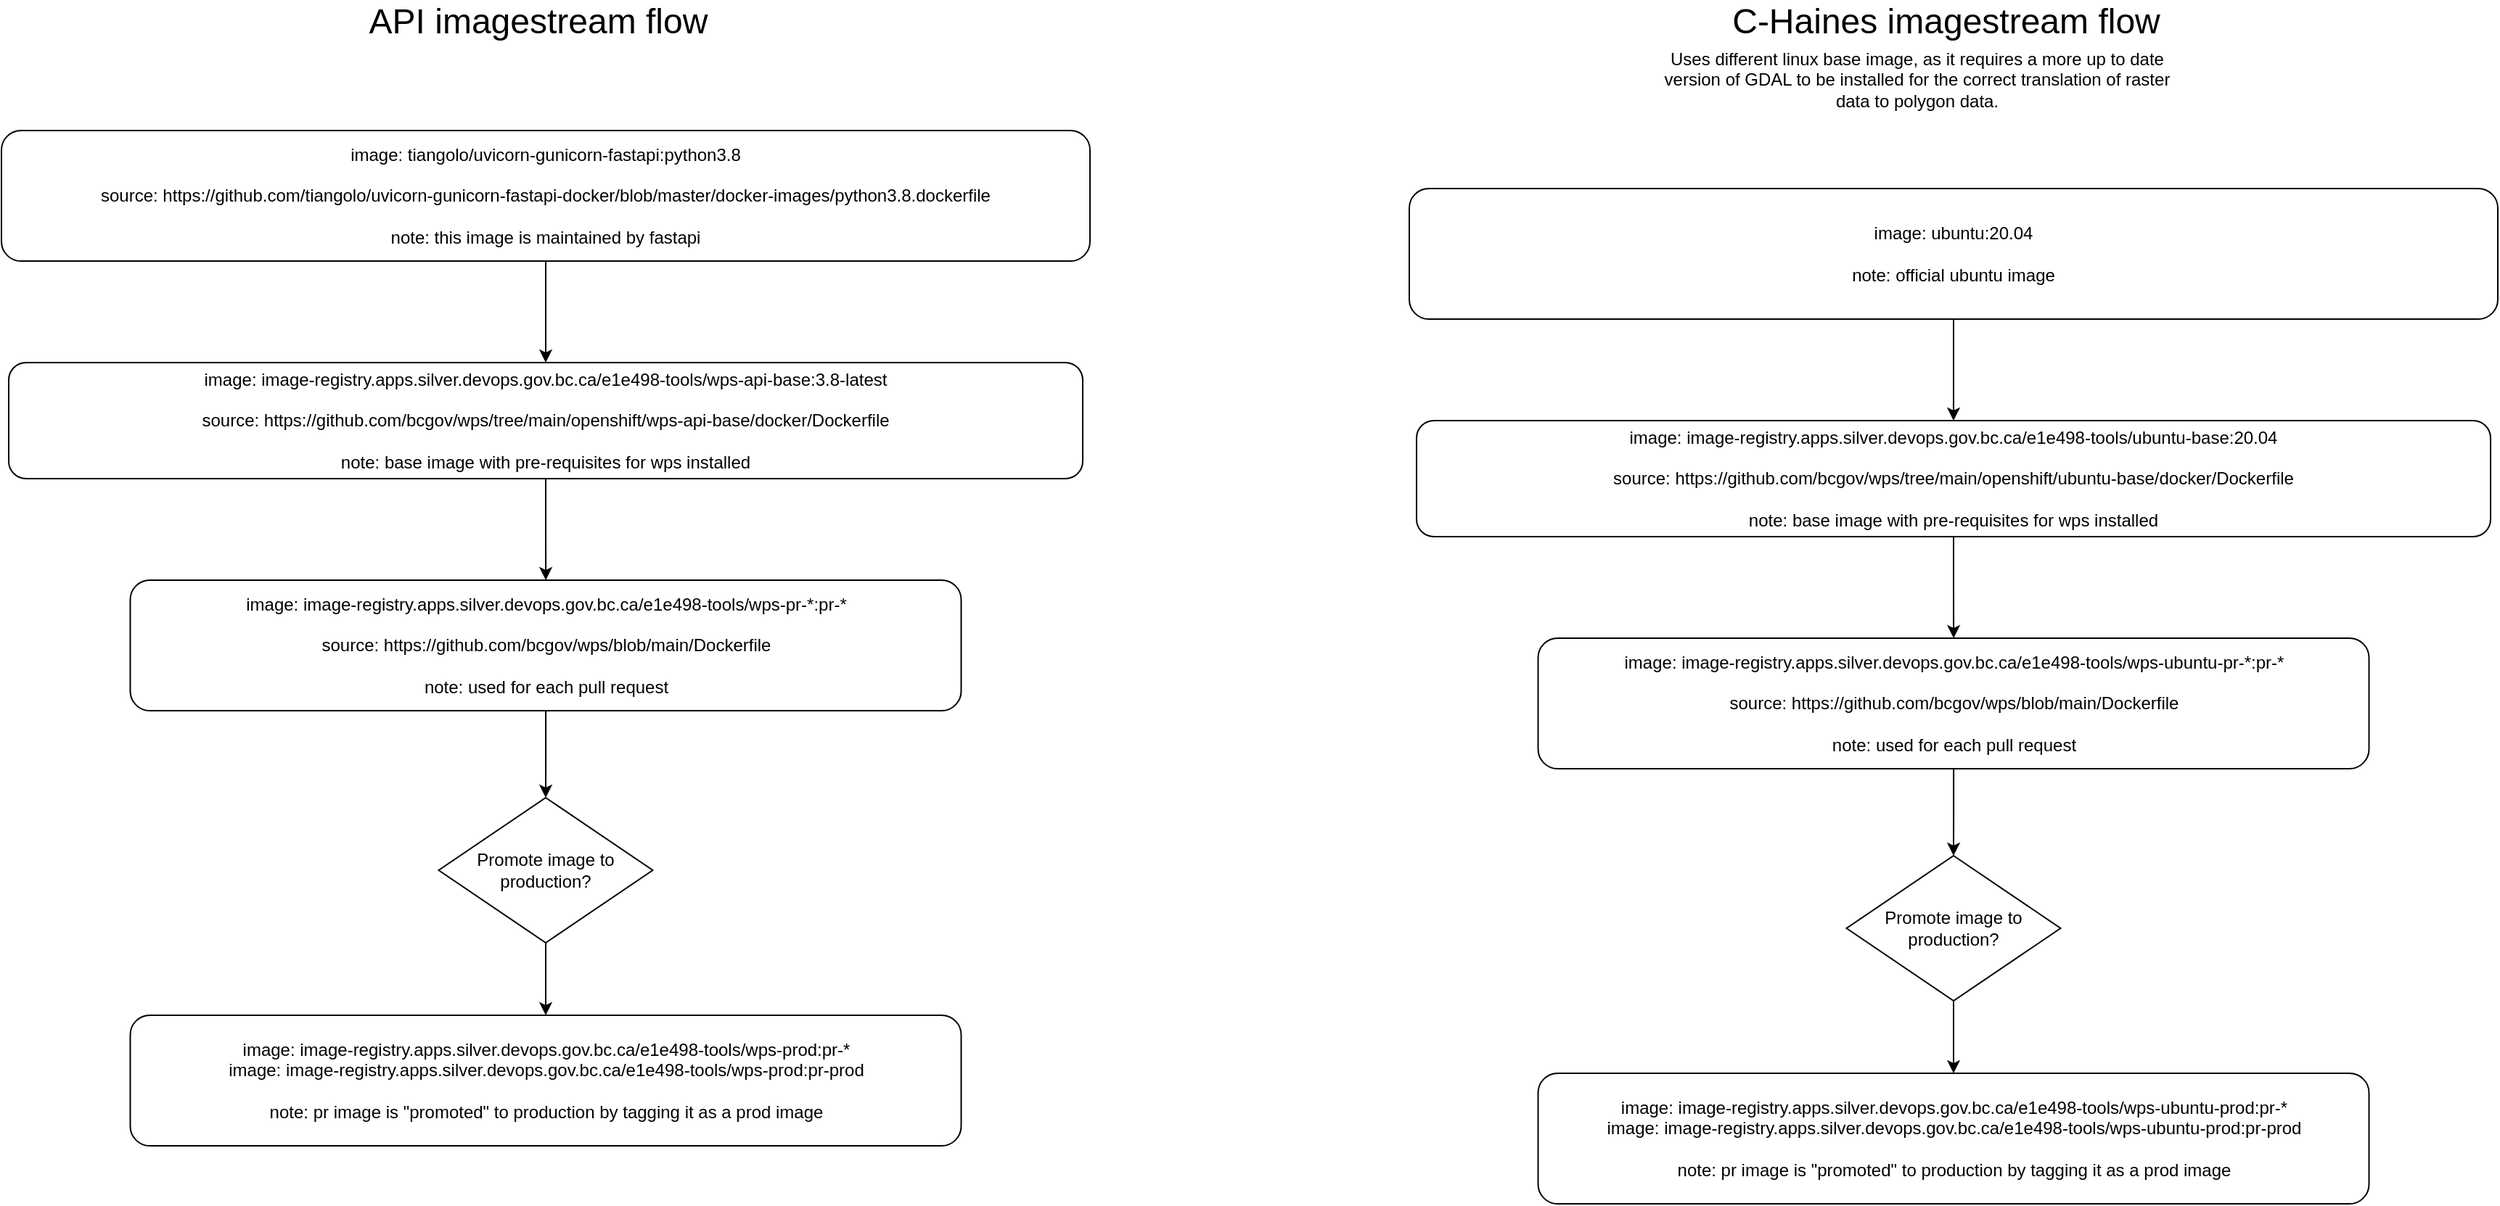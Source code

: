<mxfile version="14.8.0" type="google"><diagram id="C5RBs43oDa-KdzZeNtuy" name="Page-1"><mxGraphModel dx="1763" dy="1121" grid="1" gridSize="10" guides="1" tooltips="1" connect="1" arrows="1" fold="1" page="1" pageScale="1" pageWidth="827" pageHeight="1169" math="0" shadow="0"><root><mxCell id="WIyWlLk6GJQsqaUBKTNV-0"/><mxCell id="WIyWlLk6GJQsqaUBKTNV-1" parent="WIyWlLk6GJQsqaUBKTNV-0"/><mxCell id="Fc03hIAqeVTybap7HsRx-3" style="edgeStyle=orthogonalEdgeStyle;rounded=0;orthogonalLoop=1;jettySize=auto;html=1;entryX=0.5;entryY=0;entryDx=0;entryDy=0;" edge="1" parent="WIyWlLk6GJQsqaUBKTNV-1" source="WIyWlLk6GJQsqaUBKTNV-3" target="Fc03hIAqeVTybap7HsRx-0"><mxGeometry relative="1" as="geometry"/></mxCell><mxCell id="WIyWlLk6GJQsqaUBKTNV-3" value="image: tiangolo/uvicorn-gunicorn-fastapi:python3.8&lt;br&gt;&lt;br&gt;source:&amp;nbsp;https://github.com/tiangolo/uvicorn-gunicorn-fastapi-docker/blob/master/docker-images/python3.8.dockerfile&lt;br&gt;&lt;br&gt;note: this image is maintained by fastapi" style="rounded=1;whiteSpace=wrap;html=1;fontSize=12;glass=0;strokeWidth=1;shadow=0;" parent="WIyWlLk6GJQsqaUBKTNV-1" vertex="1"><mxGeometry x="-750" y="130" width="750" height="90" as="geometry"/></mxCell><mxCell id="Fc03hIAqeVTybap7HsRx-2" style="edgeStyle=orthogonalEdgeStyle;rounded=0;orthogonalLoop=1;jettySize=auto;html=1;" edge="1" parent="WIyWlLk6GJQsqaUBKTNV-1" source="Fc03hIAqeVTybap7HsRx-0" target="Fc03hIAqeVTybap7HsRx-1"><mxGeometry relative="1" as="geometry"/></mxCell><mxCell id="Fc03hIAqeVTybap7HsRx-0" value="image: image-registry.apps.silver.devops.gov.bc.ca/e1e498-tools/wps-api-base:3.8-latest&lt;br&gt;&lt;br&gt;source: https://github.com/bcgov/wps/tree/main/openshift/wps-api-base/docker/Dockerfile&lt;br&gt;&lt;br&gt;note: base image with pre-requisites for wps installed" style="rounded=1;whiteSpace=wrap;html=1;fontSize=12;glass=0;strokeWidth=1;shadow=0;" vertex="1" parent="WIyWlLk6GJQsqaUBKTNV-1"><mxGeometry x="-745" y="290" width="740" height="80" as="geometry"/></mxCell><mxCell id="Fc03hIAqeVTybap7HsRx-6" style="edgeStyle=orthogonalEdgeStyle;rounded=0;orthogonalLoop=1;jettySize=auto;html=1;entryX=0.5;entryY=0;entryDx=0;entryDy=0;" edge="1" parent="WIyWlLk6GJQsqaUBKTNV-1" source="Fc03hIAqeVTybap7HsRx-1" target="Fc03hIAqeVTybap7HsRx-5"><mxGeometry relative="1" as="geometry"/></mxCell><mxCell id="Fc03hIAqeVTybap7HsRx-1" value="image:&amp;nbsp;image-registry.apps.silver.devops.gov.bc.ca/e1e498-tools/wps-pr-*:pr-*&lt;br&gt;&lt;br&gt;source:&amp;nbsp;https://github.com/bcgov/wps/blob/main/Dockerfile&lt;br&gt;&lt;br&gt;note: used for each pull request" style="rounded=1;whiteSpace=wrap;html=1;fontSize=12;glass=0;strokeWidth=1;shadow=0;" vertex="1" parent="WIyWlLk6GJQsqaUBKTNV-1"><mxGeometry x="-661.25" y="440" width="572.5" height="90" as="geometry"/></mxCell><mxCell id="Fc03hIAqeVTybap7HsRx-8" style="edgeStyle=orthogonalEdgeStyle;rounded=0;orthogonalLoop=1;jettySize=auto;html=1;" edge="1" parent="WIyWlLk6GJQsqaUBKTNV-1" source="Fc03hIAqeVTybap7HsRx-5" target="Fc03hIAqeVTybap7HsRx-7"><mxGeometry relative="1" as="geometry"/></mxCell><mxCell id="Fc03hIAqeVTybap7HsRx-5" value="Promote image to production?" style="rhombus;whiteSpace=wrap;html=1;" vertex="1" parent="WIyWlLk6GJQsqaUBKTNV-1"><mxGeometry x="-448.75" y="590" width="147.5" height="100" as="geometry"/></mxCell><mxCell id="Fc03hIAqeVTybap7HsRx-7" value="image:&amp;nbsp;image-registry.apps.silver.devops.gov.bc.ca/e1e498-tools/wps-prod:pr-*&lt;br&gt;image:&amp;nbsp;image-registry.apps.silver.devops.gov.bc.ca/e1e498-tools/wps-prod:pr-prod&lt;br&gt;&lt;br&gt;note: pr image is &quot;promoted&quot; to production by tagging it as a prod image" style="rounded=1;whiteSpace=wrap;html=1;fontSize=12;glass=0;strokeWidth=1;shadow=0;" vertex="1" parent="WIyWlLk6GJQsqaUBKTNV-1"><mxGeometry x="-661.25" y="740" width="572.5" height="90" as="geometry"/></mxCell><mxCell id="Fc03hIAqeVTybap7HsRx-9" value="&lt;font style=&quot;font-size: 24px&quot;&gt;API imagestream flow&lt;/font&gt;" style="text;html=1;strokeColor=none;fillColor=none;align=center;verticalAlign=middle;whiteSpace=wrap;rounded=0;" vertex="1" parent="WIyWlLk6GJQsqaUBKTNV-1"><mxGeometry x="-560" y="40" width="360" height="30" as="geometry"/></mxCell><mxCell id="Fc03hIAqeVTybap7HsRx-10" style="edgeStyle=orthogonalEdgeStyle;rounded=0;orthogonalLoop=1;jettySize=auto;html=1;entryX=0.5;entryY=0;entryDx=0;entryDy=0;" edge="1" parent="WIyWlLk6GJQsqaUBKTNV-1" source="Fc03hIAqeVTybap7HsRx-11" target="Fc03hIAqeVTybap7HsRx-13"><mxGeometry relative="1" as="geometry"/></mxCell><mxCell id="Fc03hIAqeVTybap7HsRx-11" value="image: ubuntu:20.04&lt;br&gt;&lt;br&gt;note: official ubuntu image" style="rounded=1;whiteSpace=wrap;html=1;fontSize=12;glass=0;strokeWidth=1;shadow=0;" vertex="1" parent="WIyWlLk6GJQsqaUBKTNV-1"><mxGeometry x="220" y="170" width="750" height="90" as="geometry"/></mxCell><mxCell id="Fc03hIAqeVTybap7HsRx-12" style="edgeStyle=orthogonalEdgeStyle;rounded=0;orthogonalLoop=1;jettySize=auto;html=1;" edge="1" parent="WIyWlLk6GJQsqaUBKTNV-1" source="Fc03hIAqeVTybap7HsRx-13" target="Fc03hIAqeVTybap7HsRx-15"><mxGeometry relative="1" as="geometry"/></mxCell><mxCell id="Fc03hIAqeVTybap7HsRx-13" value="image: image-registry.apps.silver.devops.gov.bc.ca/e1e498-tools/ubuntu-base:20.04&lt;br&gt;&lt;br&gt;source: https://github.com/bcgov/wps/tree/main/openshift/ubuntu-base/docker/Dockerfile&lt;br&gt;&lt;br&gt;note: base image with pre-requisites for wps installed" style="rounded=1;whiteSpace=wrap;html=1;fontSize=12;glass=0;strokeWidth=1;shadow=0;" vertex="1" parent="WIyWlLk6GJQsqaUBKTNV-1"><mxGeometry x="225" y="330" width="740" height="80" as="geometry"/></mxCell><mxCell id="Fc03hIAqeVTybap7HsRx-14" style="edgeStyle=orthogonalEdgeStyle;rounded=0;orthogonalLoop=1;jettySize=auto;html=1;entryX=0.5;entryY=0;entryDx=0;entryDy=0;" edge="1" parent="WIyWlLk6GJQsqaUBKTNV-1" source="Fc03hIAqeVTybap7HsRx-15" target="Fc03hIAqeVTybap7HsRx-17"><mxGeometry relative="1" as="geometry"/></mxCell><mxCell id="Fc03hIAqeVTybap7HsRx-15" value="image:&amp;nbsp;image-registry.apps.silver.devops.gov.bc.ca/e1e498-tools/wps-ubuntu-pr-*:pr-*&lt;br&gt;&lt;br&gt;source:&amp;nbsp;https://github.com/bcgov/wps/blob/main/Dockerfile&lt;br&gt;&lt;br&gt;note: used for each pull request" style="rounded=1;whiteSpace=wrap;html=1;fontSize=12;glass=0;strokeWidth=1;shadow=0;" vertex="1" parent="WIyWlLk6GJQsqaUBKTNV-1"><mxGeometry x="308.75" y="480" width="572.5" height="90" as="geometry"/></mxCell><mxCell id="Fc03hIAqeVTybap7HsRx-16" style="edgeStyle=orthogonalEdgeStyle;rounded=0;orthogonalLoop=1;jettySize=auto;html=1;" edge="1" parent="WIyWlLk6GJQsqaUBKTNV-1" source="Fc03hIAqeVTybap7HsRx-17" target="Fc03hIAqeVTybap7HsRx-18"><mxGeometry relative="1" as="geometry"/></mxCell><mxCell id="Fc03hIAqeVTybap7HsRx-17" value="Promote image to production?" style="rhombus;whiteSpace=wrap;html=1;" vertex="1" parent="WIyWlLk6GJQsqaUBKTNV-1"><mxGeometry x="521.25" y="630" width="147.5" height="100" as="geometry"/></mxCell><mxCell id="Fc03hIAqeVTybap7HsRx-18" value="image:&amp;nbsp;image-registry.apps.silver.devops.gov.bc.ca/e1e498-tools/wps-ubuntu-prod:pr-*&lt;br&gt;image:&amp;nbsp;image-registry.apps.silver.devops.gov.bc.ca/e1e498-tools/wps-ubuntu-prod:pr-prod&lt;br&gt;&lt;br&gt;note: pr image is &quot;promoted&quot; to production by tagging it as a prod image" style="rounded=1;whiteSpace=wrap;html=1;fontSize=12;glass=0;strokeWidth=1;shadow=0;" vertex="1" parent="WIyWlLk6GJQsqaUBKTNV-1"><mxGeometry x="308.75" y="780" width="572.5" height="90" as="geometry"/></mxCell><mxCell id="Fc03hIAqeVTybap7HsRx-19" value="&lt;font style=&quot;font-size: 24px&quot;&gt;C-Haines imagestream flow&lt;/font&gt;" style="text;html=1;strokeColor=none;fillColor=none;align=center;verticalAlign=middle;whiteSpace=wrap;rounded=0;" vertex="1" parent="WIyWlLk6GJQsqaUBKTNV-1"><mxGeometry x="410" y="40" width="360" height="30" as="geometry"/></mxCell><mxCell id="Fc03hIAqeVTybap7HsRx-21" value="Uses different linux base image, as it requires a more up to date version of GDAL to be installed for the correct translation of raster data to polygon data." style="text;html=1;strokeColor=none;fillColor=none;align=center;verticalAlign=middle;whiteSpace=wrap;rounded=0;" vertex="1" parent="WIyWlLk6GJQsqaUBKTNV-1"><mxGeometry x="390" y="70" width="360" height="50" as="geometry"/></mxCell></root></mxGraphModel></diagram></mxfile>